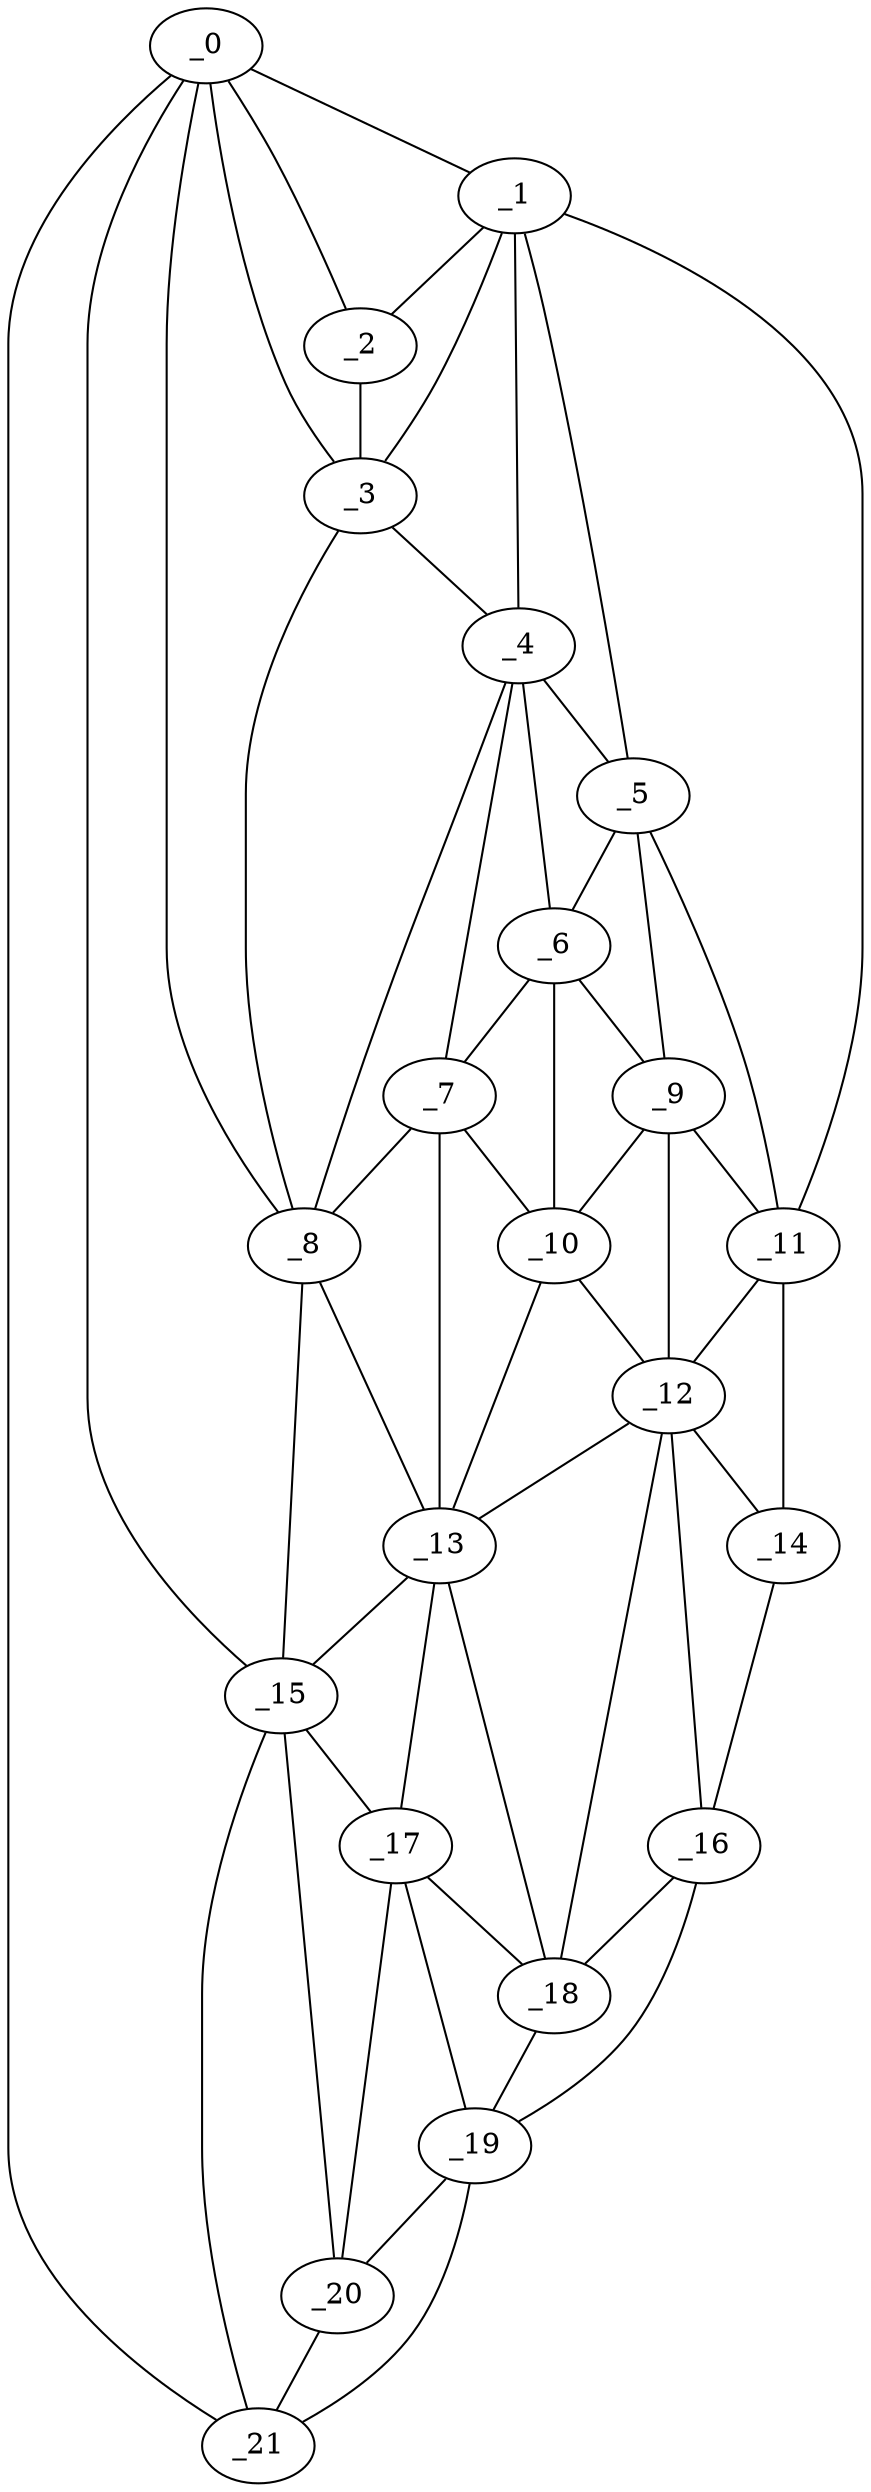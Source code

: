 graph "obj60__90.gxl" {
	_0	 [x=7,
		y=102];
	_1	 [x=8,
		y=57];
	_0 -- _1	 [valence=1];
	_2	 [x=9,
		y=75];
	_0 -- _2	 [valence=2];
	_3	 [x=15,
		y=71];
	_0 -- _3	 [valence=1];
	_8	 [x=77,
		y=69];
	_0 -- _8	 [valence=2];
	_15	 [x=99,
		y=78];
	_0 -- _15	 [valence=2];
	_21	 [x=125,
		y=105];
	_0 -- _21	 [valence=1];
	_1 -- _2	 [valence=1];
	_1 -- _3	 [valence=2];
	_4	 [x=54,
		y=56];
	_1 -- _4	 [valence=2];
	_5	 [x=56,
		y=38];
	_1 -- _5	 [valence=2];
	_11	 [x=83,
		y=23];
	_1 -- _11	 [valence=1];
	_2 -- _3	 [valence=2];
	_3 -- _4	 [valence=2];
	_3 -- _8	 [valence=2];
	_4 -- _5	 [valence=2];
	_6	 [x=69,
		y=38];
	_4 -- _6	 [valence=1];
	_7	 [x=70,
		y=57];
	_4 -- _7	 [valence=2];
	_4 -- _8	 [valence=1];
	_5 -- _6	 [valence=2];
	_9	 [x=79,
		y=31];
	_5 -- _9	 [valence=2];
	_5 -- _11	 [valence=1];
	_6 -- _7	 [valence=2];
	_6 -- _9	 [valence=2];
	_10	 [x=79,
		y=44];
	_6 -- _10	 [valence=2];
	_7 -- _8	 [valence=1];
	_7 -- _10	 [valence=2];
	_13	 [x=93,
		y=61];
	_7 -- _13	 [valence=2];
	_8 -- _13	 [valence=2];
	_8 -- _15	 [valence=2];
	_9 -- _10	 [valence=1];
	_9 -- _11	 [valence=2];
	_12	 [x=93,
		y=35];
	_9 -- _12	 [valence=2];
	_10 -- _12	 [valence=2];
	_10 -- _13	 [valence=2];
	_11 -- _12	 [valence=1];
	_14	 [x=96,
		y=23];
	_11 -- _14	 [valence=1];
	_12 -- _13	 [valence=2];
	_12 -- _14	 [valence=2];
	_16	 [x=103,
		y=32];
	_12 -- _16	 [valence=2];
	_18	 [x=110,
		y=50];
	_12 -- _18	 [valence=2];
	_13 -- _15	 [valence=2];
	_17	 [x=104,
		y=73];
	_13 -- _17	 [valence=2];
	_13 -- _18	 [valence=1];
	_14 -- _16	 [valence=1];
	_15 -- _17	 [valence=2];
	_20	 [x=121,
		y=83];
	_15 -- _20	 [valence=2];
	_15 -- _21	 [valence=2];
	_16 -- _18	 [valence=2];
	_19	 [x=119,
		y=54];
	_16 -- _19	 [valence=1];
	_17 -- _18	 [valence=2];
	_17 -- _19	 [valence=1];
	_17 -- _20	 [valence=2];
	_18 -- _19	 [valence=2];
	_19 -- _20	 [valence=2];
	_19 -- _21	 [valence=1];
	_20 -- _21	 [valence=2];
}
